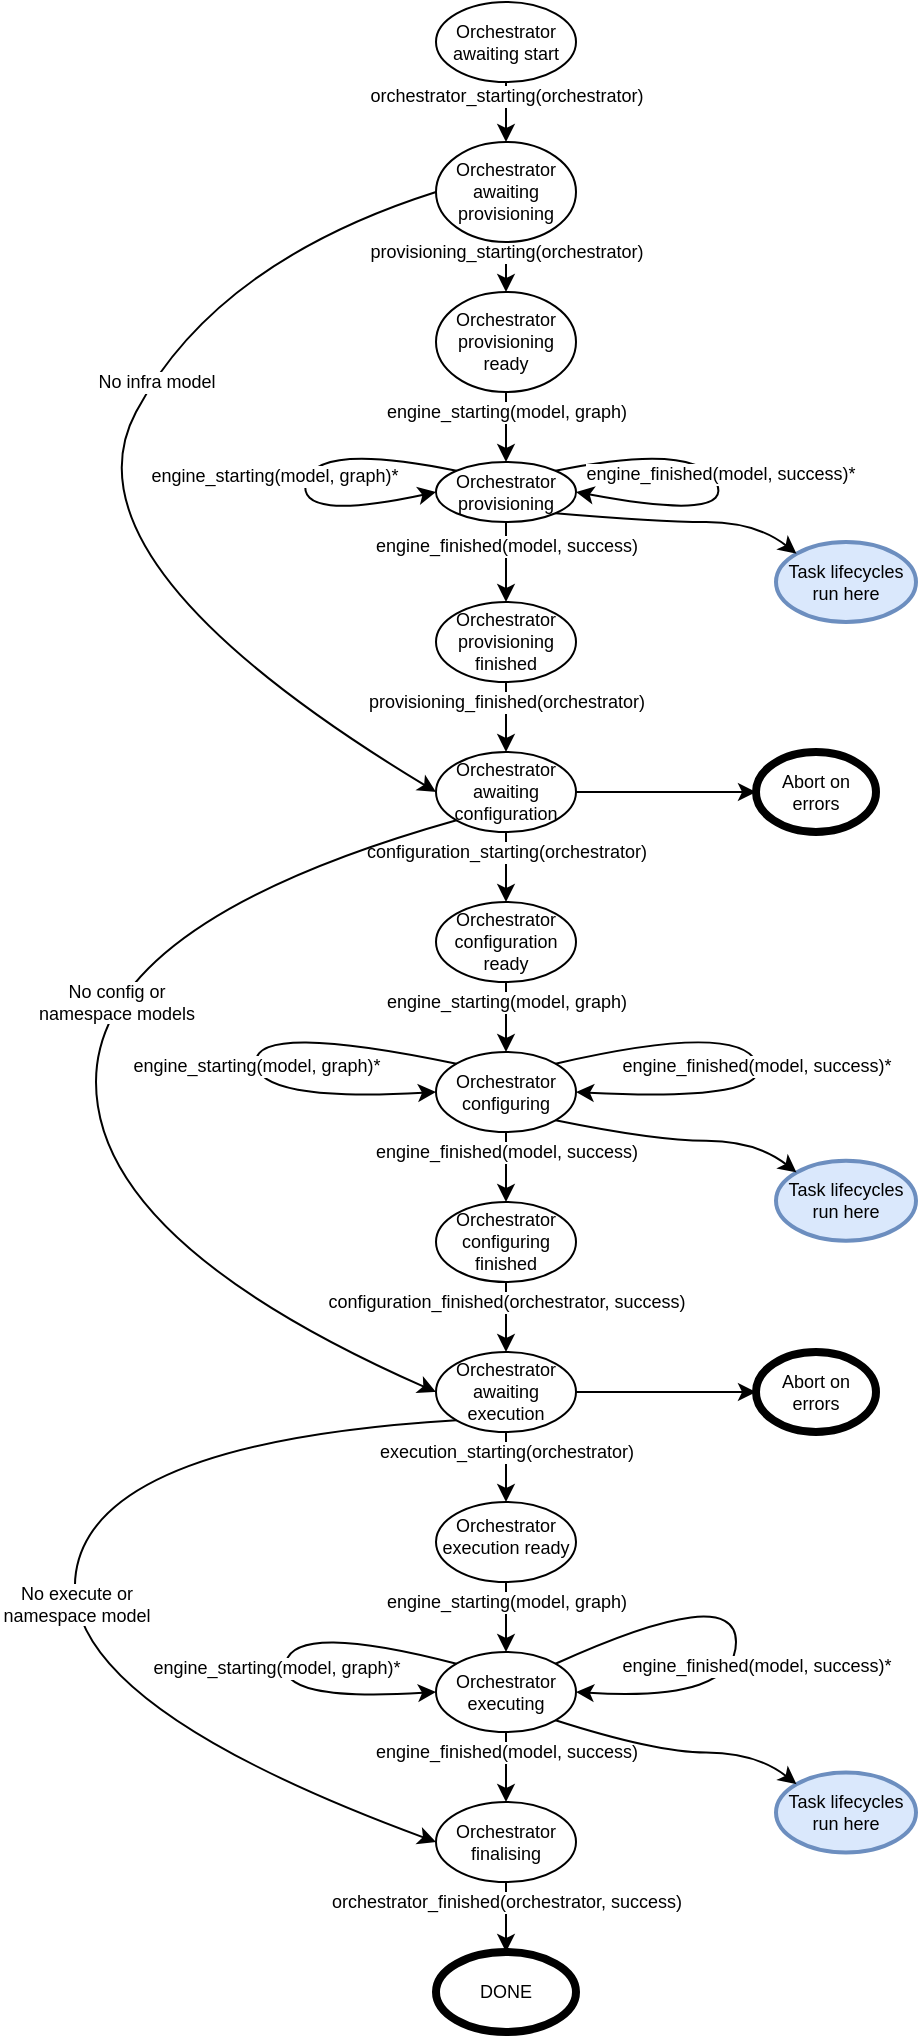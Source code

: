 <mxfile version="13.0.3" type="device" pages="2"><diagram id="8WMwPv8cx9NengDN86UY" name="Orchestrator-states"><mxGraphModel dx="989" dy="681" grid="1" gridSize="10" guides="1" tooltips="1" connect="1" arrows="1" fold="1" page="1" pageScale="1" pageWidth="827" pageHeight="1169" math="0" shadow="0"><root><mxCell id="0"/><mxCell id="1" parent="0"/><mxCell id="F_7XcnRULn6Us70qEoIV-11" value="orchestrator_starting(orchestrator)" style="edgeStyle=orthogonalEdgeStyle;rounded=0;orthogonalLoop=1;jettySize=auto;html=1;entryX=0.5;entryY=0;entryDx=0;entryDy=0;fontSize=9;verticalAlign=bottom;" edge="1" parent="1" source="F_7XcnRULn6Us70qEoIV-1" target="F_7XcnRULn6Us70qEoIV-3"><mxGeometry relative="1" as="geometry"/></mxCell><mxCell id="F_7XcnRULn6Us70qEoIV-1" value="Orchestrator awaiting start" style="ellipse;whiteSpace=wrap;html=1;fillColor=#FFFFFF;fontSize=9;" vertex="1" parent="1"><mxGeometry x="400" y="50" width="70" height="40" as="geometry"/></mxCell><mxCell id="F_7XcnRULn6Us70qEoIV-12" value="provisioning_starting(orchestrator)" style="edgeStyle=orthogonalEdgeStyle;rounded=0;orthogonalLoop=1;jettySize=auto;html=1;entryX=0.5;entryY=0;entryDx=0;entryDy=0;fontSize=9;verticalAlign=bottom;" edge="1" parent="1" source="F_7XcnRULn6Us70qEoIV-3" target="F_7XcnRULn6Us70qEoIV-4"><mxGeometry relative="1" as="geometry"/></mxCell><mxCell id="F_7XcnRULn6Us70qEoIV-3" value="Orchestrator awaiting provisioning" style="ellipse;whiteSpace=wrap;html=1;fillColor=#FFFFFF;fontSize=9;verticalAlign=middle;" vertex="1" parent="1"><mxGeometry x="400" y="120" width="70" height="50" as="geometry"/></mxCell><mxCell id="F_7XcnRULn6Us70qEoIV-17" value="engine_starting(model, graph)" style="edgeStyle=orthogonalEdgeStyle;rounded=0;orthogonalLoop=1;jettySize=auto;html=1;entryX=0.5;entryY=0;entryDx=0;entryDy=0;fontSize=9;verticalAlign=bottom;" edge="1" parent="1" source="F_7XcnRULn6Us70qEoIV-4" target="F_7XcnRULn6Us70qEoIV-16"><mxGeometry relative="1" as="geometry"/></mxCell><mxCell id="F_7XcnRULn6Us70qEoIV-4" value="Orchestrator provisioning ready" style="ellipse;whiteSpace=wrap;html=1;fillColor=#FFFFFF;fontSize=9;verticalAlign=middle;" vertex="1" parent="1"><mxGeometry x="400" y="195" width="70" height="50" as="geometry"/></mxCell><mxCell id="F_7XcnRULn6Us70qEoIV-24" value="provisioning_finished(orchestrator)" style="edgeStyle=orthogonalEdgeStyle;rounded=0;orthogonalLoop=1;jettySize=auto;html=1;entryX=0.5;entryY=0;entryDx=0;entryDy=0;fontSize=9;verticalAlign=bottom;" edge="1" parent="1" source="F_7XcnRULn6Us70qEoIV-5" target="F_7XcnRULn6Us70qEoIV-22"><mxGeometry relative="1" as="geometry"/></mxCell><mxCell id="F_7XcnRULn6Us70qEoIV-5" value="Orchestrator provisioning finished" style="ellipse;whiteSpace=wrap;html=1;fillColor=#FFFFFF;fontSize=9;verticalAlign=middle;" vertex="1" parent="1"><mxGeometry x="400" y="350" width="70" height="40" as="geometry"/></mxCell><mxCell id="F_7XcnRULn6Us70qEoIV-31" value="engine_finished(model, success)" style="edgeStyle=orthogonalEdgeStyle;rounded=0;orthogonalLoop=1;jettySize=auto;html=1;entryX=0.5;entryY=0;entryDx=0;entryDy=0;fontSize=9;verticalAlign=bottom;" edge="1" parent="1" source="F_7XcnRULn6Us70qEoIV-6" target="F_7XcnRULn6Us70qEoIV-30"><mxGeometry relative="1" as="geometry"/></mxCell><mxCell id="F_7XcnRULn6Us70qEoIV-6" value="Orchestrator configuring" style="ellipse;whiteSpace=wrap;html=1;fillColor=#FFFFFF;fontSize=9;verticalAlign=middle;" vertex="1" parent="1"><mxGeometry x="400" y="575" width="70" height="40" as="geometry"/></mxCell><mxCell id="F_7XcnRULn6Us70qEoIV-35" value="execution_starting(orchestrator)" style="edgeStyle=orthogonalEdgeStyle;rounded=0;orthogonalLoop=1;jettySize=auto;html=1;entryX=0.5;entryY=0;entryDx=0;entryDy=0;fontSize=9;verticalAlign=bottom;" edge="1" parent="1" source="F_7XcnRULn6Us70qEoIV-7" target="F_7XcnRULn6Us70qEoIV-34"><mxGeometry relative="1" as="geometry"/></mxCell><mxCell id="F_7XcnRULn6Us70qEoIV-49" style="edgeStyle=orthogonalEdgeStyle;rounded=0;orthogonalLoop=1;jettySize=auto;html=1;entryX=0;entryY=0.5;entryDx=0;entryDy=0;fontSize=9;" edge="1" parent="1" source="F_7XcnRULn6Us70qEoIV-7" target="F_7XcnRULn6Us70qEoIV-48"><mxGeometry relative="1" as="geometry"/></mxCell><mxCell id="F_7XcnRULn6Us70qEoIV-7" value="Orchestrator awaiting execution" style="ellipse;whiteSpace=wrap;html=1;fillColor=#FFFFFF;fontSize=9;verticalAlign=middle;" vertex="1" parent="1"><mxGeometry x="400" y="725" width="70" height="40" as="geometry"/></mxCell><mxCell id="F_7XcnRULn6Us70qEoIV-41" value="engine_finished(model, success)" style="edgeStyle=orthogonalEdgeStyle;rounded=0;orthogonalLoop=1;jettySize=auto;html=1;entryX=0.5;entryY=0;entryDx=0;entryDy=0;fontSize=9;verticalAlign=bottom;" edge="1" parent="1" source="F_7XcnRULn6Us70qEoIV-8" target="F_7XcnRULn6Us70qEoIV-9"><mxGeometry relative="1" as="geometry"/></mxCell><mxCell id="F_7XcnRULn6Us70qEoIV-8" value="Orchestrator executing" style="ellipse;whiteSpace=wrap;html=1;fillColor=#FFFFFF;fontSize=9;verticalAlign=middle;" vertex="1" parent="1"><mxGeometry x="400" y="875" width="70" height="40" as="geometry"/></mxCell><mxCell id="F_7XcnRULn6Us70qEoIV-42" value="orchestrator_finished(orchestrator, success)" style="edgeStyle=orthogonalEdgeStyle;rounded=0;orthogonalLoop=1;jettySize=auto;html=1;entryX=0.5;entryY=0;entryDx=0;entryDy=0;fontSize=9;verticalAlign=bottom;" edge="1" parent="1" source="F_7XcnRULn6Us70qEoIV-9" target="F_7XcnRULn6Us70qEoIV-10"><mxGeometry relative="1" as="geometry"/></mxCell><mxCell id="F_7XcnRULn6Us70qEoIV-9" value="Orchestrator finalising" style="ellipse;whiteSpace=wrap;html=1;fillColor=#FFFFFF;fontSize=9;verticalAlign=middle;" vertex="1" parent="1"><mxGeometry x="400" y="950" width="70" height="40" as="geometry"/></mxCell><mxCell id="F_7XcnRULn6Us70qEoIV-10" value="DONE" style="ellipse;whiteSpace=wrap;html=1;fillColor=#FFFFFF;fontSize=9;verticalAlign=middle;strokeColor=#000000;strokeWidth=4;" vertex="1" parent="1"><mxGeometry x="400" y="1025" width="70" height="40" as="geometry"/></mxCell><mxCell id="F_7XcnRULn6Us70qEoIV-19" value="engine_finished(model, success)" style="edgeStyle=orthogonalEdgeStyle;rounded=0;orthogonalLoop=1;jettySize=auto;html=1;entryX=0.5;entryY=0;entryDx=0;entryDy=0;fontSize=9;verticalAlign=bottom;" edge="1" parent="1" source="F_7XcnRULn6Us70qEoIV-16" target="F_7XcnRULn6Us70qEoIV-5"><mxGeometry relative="1" as="geometry"/></mxCell><mxCell id="F_7XcnRULn6Us70qEoIV-16" value="Orchestrator provisioning" style="ellipse;whiteSpace=wrap;html=1;fillColor=#FFFFFF;fontSize=9;verticalAlign=middle;" vertex="1" parent="1"><mxGeometry x="400" y="280" width="70" height="30" as="geometry"/></mxCell><mxCell id="F_7XcnRULn6Us70qEoIV-18" value="engine_starting(model, graph)*" style="curved=1;endArrow=classic;html=1;fontSize=9;exitX=0;exitY=0;exitDx=0;exitDy=0;entryX=0;entryY=0.5;entryDx=0;entryDy=0;verticalAlign=bottom;" edge="1" parent="1" source="F_7XcnRULn6Us70qEoIV-16" target="F_7XcnRULn6Us70qEoIV-16"><mxGeometry x="0.224" y="18" width="50" height="50" relative="1" as="geometry"><mxPoint x="300" y="330" as="sourcePoint"/><mxPoint x="350" y="280" as="targetPoint"/><Array as="points"><mxPoint x="340" y="270"/><mxPoint x="330" y="310"/></Array><mxPoint x="-7" y="3" as="offset"/></mxGeometry></mxCell><mxCell id="F_7XcnRULn6Us70qEoIV-20" value="engine_finished(model, success)*" style="curved=1;endArrow=classic;html=1;fontSize=9;exitX=1;exitY=0;exitDx=0;exitDy=0;entryX=1;entryY=0.5;entryDx=0;entryDy=0;verticalAlign=bottom;" edge="1" parent="1" source="F_7XcnRULn6Us70qEoIV-16" target="F_7XcnRULn6Us70qEoIV-16"><mxGeometry width="50" height="50" relative="1" as="geometry"><mxPoint x="550" y="310" as="sourcePoint"/><mxPoint x="600" y="260" as="targetPoint"/><Array as="points"><mxPoint x="530" y="270"/><mxPoint x="550" y="310"/></Array></mxGeometry></mxCell><mxCell id="F_7XcnRULn6Us70qEoIV-26" value="configuration_starting(orchestrator)" style="edgeStyle=orthogonalEdgeStyle;rounded=0;orthogonalLoop=1;jettySize=auto;html=1;entryX=0.5;entryY=0;entryDx=0;entryDy=0;fontSize=9;verticalAlign=bottom;" edge="1" parent="1" source="F_7XcnRULn6Us70qEoIV-22" target="F_7XcnRULn6Us70qEoIV-25"><mxGeometry relative="1" as="geometry"/></mxCell><mxCell id="F_7XcnRULn6Us70qEoIV-47" style="edgeStyle=orthogonalEdgeStyle;rounded=0;orthogonalLoop=1;jettySize=auto;html=1;entryX=0;entryY=0.5;entryDx=0;entryDy=0;fontSize=9;" edge="1" parent="1" source="F_7XcnRULn6Us70qEoIV-22" target="F_7XcnRULn6Us70qEoIV-43"><mxGeometry relative="1" as="geometry"/></mxCell><mxCell id="F_7XcnRULn6Us70qEoIV-22" value="Orchestrator awaiting configuration" style="ellipse;whiteSpace=wrap;html=1;fillColor=#FFFFFF;fontSize=9;verticalAlign=middle;" vertex="1" parent="1"><mxGeometry x="400" y="425" width="70" height="40" as="geometry"/></mxCell><mxCell id="F_7XcnRULn6Us70qEoIV-23" value="No infra model" style="curved=1;endArrow=classic;html=1;fontSize=9;exitX=0;exitY=0.5;exitDx=0;exitDy=0;entryX=0;entryY=0.5;entryDx=0;entryDy=0;" edge="1" parent="1" source="F_7XcnRULn6Us70qEoIV-3" target="F_7XcnRULn6Us70qEoIV-22"><mxGeometry x="-0.281" y="2" width="50" height="50" relative="1" as="geometry"><mxPoint x="280" y="210" as="sourcePoint"/><mxPoint x="250" y="450" as="targetPoint"/><Array as="points"><mxPoint x="290" y="180"/><mxPoint x="210" y="330"/></Array><mxPoint as="offset"/></mxGeometry></mxCell><mxCell id="F_7XcnRULn6Us70qEoIV-27" value="engine_starting(model, graph)" style="edgeStyle=orthogonalEdgeStyle;rounded=0;orthogonalLoop=1;jettySize=auto;html=1;entryX=0.5;entryY=0;entryDx=0;entryDy=0;fontSize=9;verticalAlign=bottom;" edge="1" parent="1" source="F_7XcnRULn6Us70qEoIV-25" target="F_7XcnRULn6Us70qEoIV-6"><mxGeometry relative="1" as="geometry"/></mxCell><mxCell id="F_7XcnRULn6Us70qEoIV-25" value="Orchestrator configuration ready" style="ellipse;whiteSpace=wrap;html=1;fillColor=#FFFFFF;fontSize=9;verticalAlign=middle;" vertex="1" parent="1"><mxGeometry x="400" y="500" width="70" height="40" as="geometry"/></mxCell><mxCell id="F_7XcnRULn6Us70qEoIV-28" value="engine_starting(model, graph)*" style="curved=1;endArrow=classic;html=1;fontSize=9;exitX=0;exitY=0;exitDx=0;exitDy=0;entryX=0;entryY=0.5;entryDx=0;entryDy=0;verticalAlign=bottom;" edge="1" parent="1" source="F_7XcnRULn6Us70qEoIV-6" target="F_7XcnRULn6Us70qEoIV-6"><mxGeometry x="0.139" width="50" height="50" relative="1" as="geometry"><mxPoint x="380.184" y="574.422" as="sourcePoint"/><mxPoint x="370" y="585" as="targetPoint"/><Array as="points"><mxPoint x="310" y="560"/><mxPoint x="310" y="600"/></Array><mxPoint as="offset"/></mxGeometry></mxCell><mxCell id="F_7XcnRULn6Us70qEoIV-29" value="engine_finished(model, success)*" style="curved=1;endArrow=classic;html=1;fontSize=9;exitX=1;exitY=0;exitDx=0;exitDy=0;entryX=1;entryY=0.5;entryDx=0;entryDy=0;verticalAlign=bottom;" edge="1" parent="1" source="F_7XcnRULn6Us70qEoIV-6" target="F_7XcnRULn6Us70qEoIV-6"><mxGeometry x="0.043" y="-5" width="50" height="50" relative="1" as="geometry"><mxPoint x="479.996" y="574.422" as="sourcePoint"/><mxPoint x="490.18" y="585" as="targetPoint"/><Array as="points"><mxPoint x="550.18" y="560"/><mxPoint x="570.18" y="600"/></Array><mxPoint as="offset"/></mxGeometry></mxCell><mxCell id="F_7XcnRULn6Us70qEoIV-32" value="configuration_finished(orchestrator, success)" style="edgeStyle=orthogonalEdgeStyle;rounded=0;orthogonalLoop=1;jettySize=auto;html=1;entryX=0.5;entryY=0;entryDx=0;entryDy=0;fontSize=9;verticalAlign=bottom;" edge="1" parent="1" source="F_7XcnRULn6Us70qEoIV-30" target="F_7XcnRULn6Us70qEoIV-7"><mxGeometry relative="1" as="geometry"/></mxCell><mxCell id="F_7XcnRULn6Us70qEoIV-30" value="Orchestrator configuring finished" style="ellipse;whiteSpace=wrap;html=1;fillColor=#FFFFFF;fontSize=9;verticalAlign=middle;" vertex="1" parent="1"><mxGeometry x="400" y="650" width="70" height="40" as="geometry"/></mxCell><mxCell id="F_7XcnRULn6Us70qEoIV-33" value="No config or&lt;br&gt;namespace models" style="curved=1;endArrow=classic;html=1;fontSize=9;exitX=0;exitY=1;exitDx=0;exitDy=0;entryX=0;entryY=0.5;entryDx=0;entryDy=0;" edge="1" parent="1" source="F_7XcnRULn6Us70qEoIV-22" target="F_7XcnRULn6Us70qEoIV-7"><mxGeometry x="-0.297" y="41" width="50" height="50" relative="1" as="geometry"><mxPoint x="250" y="530" as="sourcePoint"/><mxPoint x="300" y="480" as="targetPoint"/><Array as="points"><mxPoint x="230" y="510"/><mxPoint x="230" y="670"/></Array><mxPoint x="-31" y="40" as="offset"/></mxGeometry></mxCell><mxCell id="F_7XcnRULn6Us70qEoIV-36" value="engine_starting(model, graph)" style="edgeStyle=orthogonalEdgeStyle;rounded=0;orthogonalLoop=1;jettySize=auto;html=1;entryX=0.5;entryY=0;entryDx=0;entryDy=0;fontSize=9;verticalAlign=bottom;" edge="1" parent="1" source="F_7XcnRULn6Us70qEoIV-34" target="F_7XcnRULn6Us70qEoIV-8"><mxGeometry relative="1" as="geometry"/></mxCell><mxCell id="F_7XcnRULn6Us70qEoIV-34" value="Orchestrator execution ready" style="ellipse;whiteSpace=wrap;html=1;fillColor=#FFFFFF;fontSize=9;verticalAlign=top;" vertex="1" parent="1"><mxGeometry x="400" y="800" width="70" height="40" as="geometry"/></mxCell><mxCell id="F_7XcnRULn6Us70qEoIV-38" value="No execute or&lt;br&gt;namespace model" style="curved=1;endArrow=classic;html=1;fontSize=9;exitX=0;exitY=1;exitDx=0;exitDy=0;entryX=0;entryY=0.5;entryDx=0;entryDy=0;" edge="1" parent="1" source="F_7XcnRULn6Us70qEoIV-7" target="F_7XcnRULn6Us70qEoIV-9"><mxGeometry x="0.021" y="2" width="50" height="50" relative="1" as="geometry"><mxPoint x="200" y="790" as="sourcePoint"/><mxPoint x="250" y="740" as="targetPoint"/><Array as="points"><mxPoint x="230" y="770"/><mxPoint x="210" y="900"/></Array><mxPoint as="offset"/></mxGeometry></mxCell><mxCell id="F_7XcnRULn6Us70qEoIV-39" value="engine_finished(model, success)*" style="curved=1;endArrow=classic;html=1;fontSize=9;exitX=1;exitY=0;exitDx=0;exitDy=0;entryX=1;entryY=0.5;entryDx=0;entryDy=0;verticalAlign=bottom;" edge="1" parent="1" source="F_7XcnRULn6Us70qEoIV-8" target="F_7XcnRULn6Us70qEoIV-8"><mxGeometry x="0.33" y="-14" width="50" height="50" relative="1" as="geometry"><mxPoint x="469.698" y="785.829" as="sourcePoint"/><mxPoint x="480" y="800" as="targetPoint"/><Array as="points"><mxPoint x="550" y="840"/><mxPoint x="550" y="900"/></Array><mxPoint x="9" y="4" as="offset"/></mxGeometry></mxCell><mxCell id="F_7XcnRULn6Us70qEoIV-40" value="engine_starting(model, graph)*" style="curved=1;endArrow=classic;html=1;fontSize=9;verticalAlign=bottom;entryX=0;entryY=0.5;entryDx=0;entryDy=0;exitX=0;exitY=0;exitDx=0;exitDy=0;" edge="1" parent="1" source="F_7XcnRULn6Us70qEoIV-8" target="F_7XcnRULn6Us70qEoIV-8"><mxGeometry x="0.126" y="-2" width="50" height="50" relative="1" as="geometry"><mxPoint x="400" y="870" as="sourcePoint"/><mxPoint x="380" y="896" as="targetPoint"/><Array as="points"><mxPoint x="330" y="860"/><mxPoint x="320" y="900"/></Array><mxPoint as="offset"/></mxGeometry></mxCell><mxCell id="F_7XcnRULn6Us70qEoIV-43" value="Abort on errors" style="ellipse;whiteSpace=wrap;html=1;strokeColor=#000000;strokeWidth=4;fillColor=#FFFFFF;fontSize=9;" vertex="1" parent="1"><mxGeometry x="560" y="425" width="60" height="40" as="geometry"/></mxCell><mxCell id="F_7XcnRULn6Us70qEoIV-48" value="Abort on errors" style="ellipse;whiteSpace=wrap;html=1;strokeColor=#000000;strokeWidth=4;fillColor=#FFFFFF;fontSize=9;" vertex="1" parent="1"><mxGeometry x="560" y="725" width="60" height="40" as="geometry"/></mxCell><mxCell id="F_7XcnRULn6Us70qEoIV-50" value="Task lifecycles&lt;br&gt;run here" style="ellipse;whiteSpace=wrap;html=1;strokeColor=#6c8ebf;strokeWidth=2;fillColor=#dae8fc;fontSize=9;" vertex="1" parent="1"><mxGeometry x="570" y="320" width="70" height="40" as="geometry"/></mxCell><mxCell id="F_7XcnRULn6Us70qEoIV-52" value="" style="curved=1;endArrow=classic;html=1;fontSize=9;exitX=1;exitY=1;exitDx=0;exitDy=0;entryX=0;entryY=0;entryDx=0;entryDy=0;" edge="1" parent="1" source="F_7XcnRULn6Us70qEoIV-16" target="F_7XcnRULn6Us70qEoIV-50"><mxGeometry width="50" height="50" relative="1" as="geometry"><mxPoint x="630" y="300" as="sourcePoint"/><mxPoint x="680" y="250" as="targetPoint"/><Array as="points"><mxPoint x="510" y="310"/><mxPoint x="560" y="310"/></Array></mxGeometry></mxCell><mxCell id="F_7XcnRULn6Us70qEoIV-53" value="Task lifecycles&lt;br&gt;run here" style="ellipse;whiteSpace=wrap;html=1;strokeColor=#6c8ebf;strokeWidth=2;fillColor=#dae8fc;fontSize=9;" vertex="1" parent="1"><mxGeometry x="570" y="629.39" width="70" height="40" as="geometry"/></mxCell><mxCell id="F_7XcnRULn6Us70qEoIV-54" value="" style="curved=1;endArrow=classic;html=1;fontSize=9;exitX=1;exitY=1;exitDx=0;exitDy=0;entryX=0;entryY=0;entryDx=0;entryDy=0;" edge="1" parent="1" target="F_7XcnRULn6Us70qEoIV-53" source="F_7XcnRULn6Us70qEoIV-6"><mxGeometry width="50" height="50" relative="1" as="geometry"><mxPoint x="439.499" y="609.142" as="sourcePoint"/><mxPoint x="680" y="559.39" as="targetPoint"/><Array as="points"><mxPoint x="510" y="619.39"/><mxPoint x="560" y="619.39"/></Array></mxGeometry></mxCell><mxCell id="F_7XcnRULn6Us70qEoIV-55" value="Task lifecycles&lt;br&gt;run here" style="ellipse;whiteSpace=wrap;html=1;strokeColor=#6c8ebf;strokeWidth=2;fillColor=#dae8fc;fontSize=9;" vertex="1" parent="1"><mxGeometry x="570" y="935.25" width="70" height="40" as="geometry"/></mxCell><mxCell id="F_7XcnRULn6Us70qEoIV-56" value="" style="curved=1;endArrow=classic;html=1;fontSize=9;exitX=1;exitY=1;exitDx=0;exitDy=0;entryX=0;entryY=0;entryDx=0;entryDy=0;" edge="1" parent="1" target="F_7XcnRULn6Us70qEoIV-55" source="F_7XcnRULn6Us70qEoIV-8"><mxGeometry width="50" height="50" relative="1" as="geometry"><mxPoint x="429.499" y="909.142" as="sourcePoint"/><mxPoint x="680" y="865.25" as="targetPoint"/><Array as="points"><mxPoint x="510" y="925.25"/><mxPoint x="560" y="925.25"/></Array></mxGeometry></mxCell></root></mxGraphModel></diagram><diagram id="5VbxxwwDGuhiw4DvULzL" name="Task-states"><mxGraphModel dx="819" dy="563" grid="1" gridSize="10" guides="1" tooltips="1" connect="1" arrows="1" fold="1" page="1" pageScale="1" pageWidth="827" pageHeight="1169" math="0" shadow="0"><root><mxCell id="nbc2Lfrv1J-KOt2n6oHo-0"/><mxCell id="nbc2Lfrv1J-KOt2n6oHo-1" parent="nbc2Lfrv1J-KOt2n6oHo-0"/><mxCell id="m3WUR7bH25hGcjdLqE9N-3" value="task_starting(model, tec)" style="edgeStyle=orthogonalEdgeStyle;rounded=0;orthogonalLoop=1;jettySize=auto;html=1;entryX=0.5;entryY=0;entryDx=0;entryDy=0;fontSize=9;" edge="1" parent="nbc2Lfrv1J-KOt2n6oHo-1" source="m3WUR7bH25hGcjdLqE9N-0" target="m3WUR7bH25hGcjdLqE9N-1"><mxGeometry relative="1" as="geometry"/></mxCell><mxCell id="m3WUR7bH25hGcjdLqE9N-0" value="Task awaiting" style="ellipse;whiteSpace=wrap;html=1;strokeColor=#000000;strokeWidth=1;fillColor=#FFFFFF;fontSize=9;" vertex="1" parent="nbc2Lfrv1J-KOt2n6oHo-1"><mxGeometry x="360" y="140" width="80" height="30" as="geometry"/></mxCell><mxCell id="m3WUR7bH25hGcjdLqE9N-5" value="task_finished(model, tec)" style="edgeStyle=orthogonalEdgeStyle;rounded=0;orthogonalLoop=1;jettySize=auto;html=1;entryX=0.5;entryY=0;entryDx=0;entryDy=0;fontSize=9;" edge="1" parent="nbc2Lfrv1J-KOt2n6oHo-1" source="m3WUR7bH25hGcjdLqE9N-1" target="m3WUR7bH25hGcjdLqE9N-2"><mxGeometry relative="1" as="geometry"/></mxCell><mxCell id="m3WUR7bH25hGcjdLqE9N-1" value="Task running" style="ellipse;whiteSpace=wrap;html=1;strokeColor=#000000;strokeWidth=1;fillColor=#FFFFFF;fontSize=9;" vertex="1" parent="nbc2Lfrv1J-KOt2n6oHo-1"><mxGeometry x="360" y="225" width="80" height="30" as="geometry"/></mxCell><mxCell id="m3WUR7bH25hGcjdLqE9N-2" value="DONE" style="ellipse;whiteSpace=wrap;html=1;strokeColor=#000000;strokeWidth=4;fillColor=#FFFFFF;fontSize=9;" vertex="1" parent="nbc2Lfrv1J-KOt2n6oHo-1"><mxGeometry x="360" y="310" width="80" height="30" as="geometry"/></mxCell><mxCell id="m3WUR7bH25hGcjdLqE9N-4" value="task_retry(model, tec, errtext)" style="curved=1;endArrow=classic;html=1;fontSize=9;exitX=1;exitY=0.5;exitDx=0;exitDy=0;entryX=1;entryY=0.5;entryDx=0;entryDy=0;" edge="1" parent="nbc2Lfrv1J-KOt2n6oHo-1" source="m3WUR7bH25hGcjdLqE9N-1" target="m3WUR7bH25hGcjdLqE9N-0"><mxGeometry x="0.173" y="3" width="50" height="50" relative="1" as="geometry"><mxPoint x="540" y="260" as="sourcePoint"/><mxPoint x="590" y="210" as="targetPoint"/><Array as="points"><mxPoint x="530" y="210"/><mxPoint x="520" y="155"/></Array><mxPoint as="offset"/></mxGeometry></mxCell><mxCell id="m3WUR7bH25hGcjdLqE9N-6" value="task_fail(model, tec, errtext)" style="curved=1;endArrow=classic;html=1;fontSize=9;exitX=0;exitY=0.5;exitDx=0;exitDy=0;entryX=0;entryY=0.5;entryDx=0;entryDy=0;" edge="1" parent="nbc2Lfrv1J-KOt2n6oHo-1" source="m3WUR7bH25hGcjdLqE9N-1" target="m3WUR7bH25hGcjdLqE9N-2"><mxGeometry x="-0.399" y="6" width="50" height="50" relative="1" as="geometry"><mxPoint x="160" y="260" as="sourcePoint"/><mxPoint x="210" y="210" as="targetPoint"/><Array as="points"><mxPoint x="280" y="260"/><mxPoint x="280" y="310"/></Array><mxPoint as="offset"/></mxGeometry></mxCell></root></mxGraphModel></diagram></mxfile>